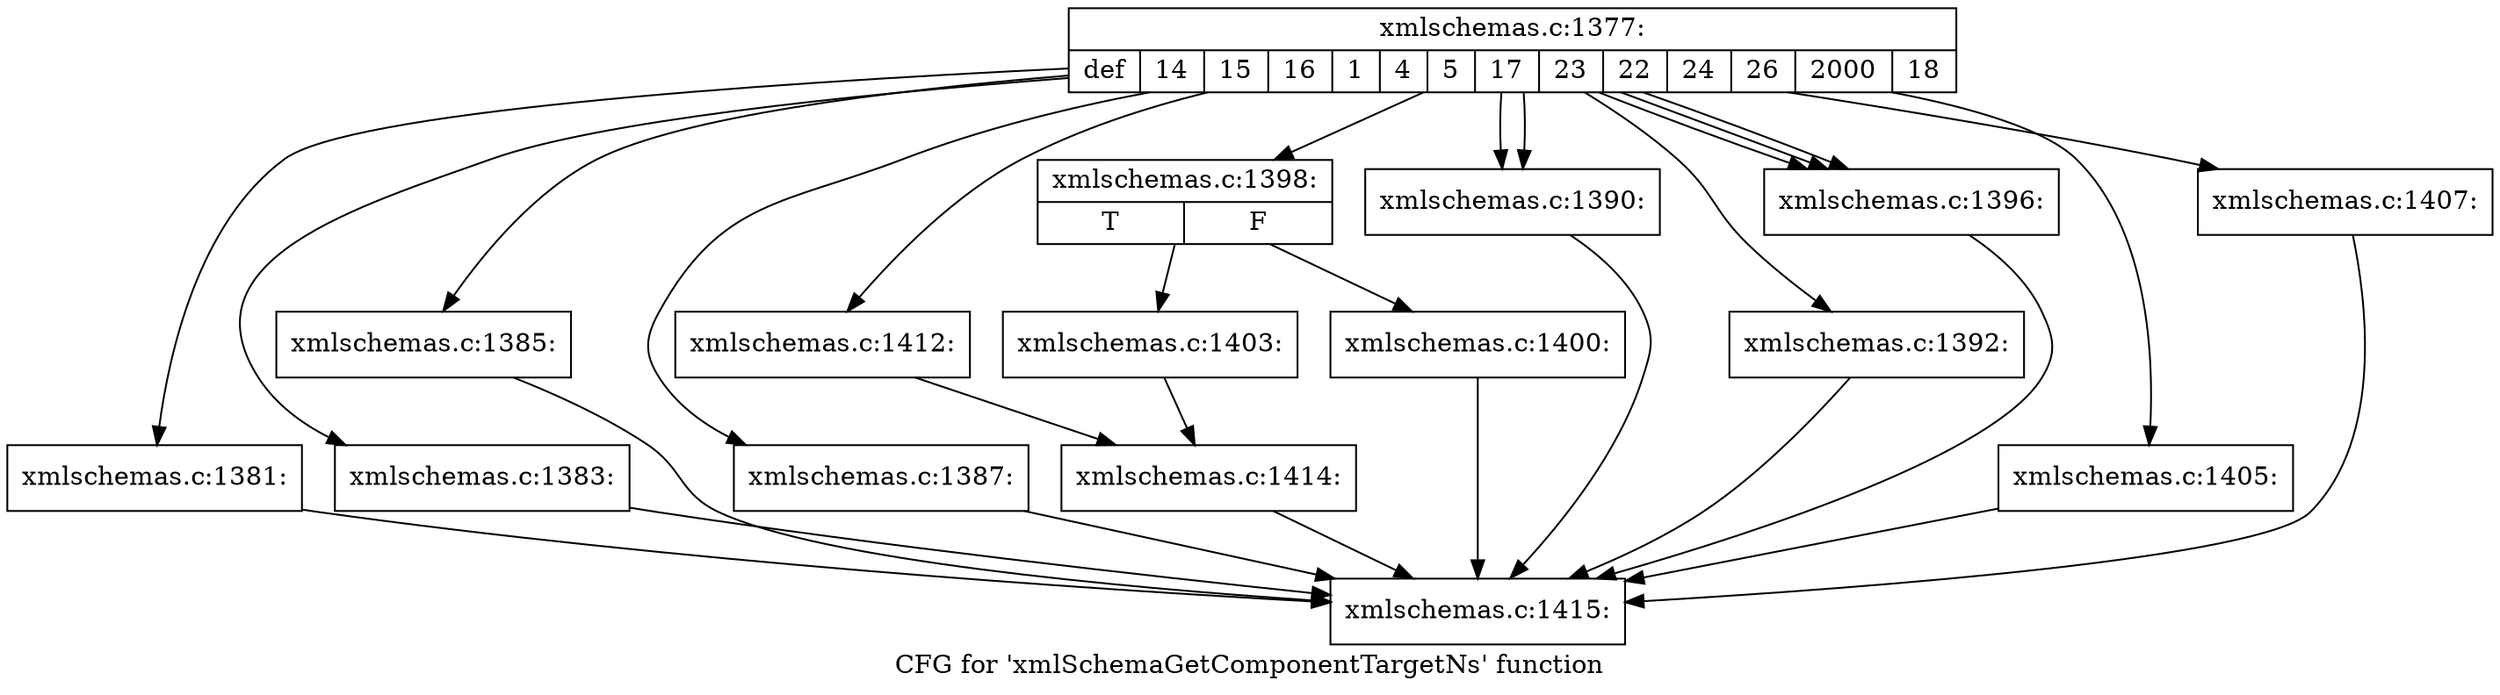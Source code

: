 digraph "CFG for 'xmlSchemaGetComponentTargetNs' function" {
	label="CFG for 'xmlSchemaGetComponentTargetNs' function";

	Node0x4bae0f0 [shape=record,label="{xmlschemas.c:1377:|{<s0>def|<s1>14|<s2>15|<s3>16|<s4>1|<s5>4|<s6>5|<s7>17|<s8>23|<s9>22|<s10>24|<s11>26|<s12>2000|<s13>18}}"];
	Node0x4bae0f0 -> Node0x4b0f540;
	Node0x4bae0f0 -> Node0x4b0f2a0;
	Node0x4bae0f0 -> Node0x4b0ecd0;
	Node0x4bae0f0 -> Node0x4b10470;
	Node0x4bae0f0 -> Node0x4b10820;
	Node0x4bae0f0 -> Node0x4b10bc0;
	Node0x4bae0f0 -> Node0x4b10bc0;
	Node0x4bae0f0 -> Node0x4b10f70;
	Node0x4bae0f0 -> Node0x4b11320;
	Node0x4bae0f0 -> Node0x4b11320;
	Node0x4bae0f0 -> Node0x4b11320;
	Node0x4bae0f0 -> Node0x4b116d0;
	Node0x4bae0f0 -> Node0x4b12590;
	Node0x4bae0f0 -> Node0x4b12940;
	Node0x4b0f2a0 [shape=record,label="{xmlschemas.c:1381:}"];
	Node0x4b0f2a0 -> Node0x4b0f6c0;
	Node0x4b0ecd0 [shape=record,label="{xmlschemas.c:1383:}"];
	Node0x4b0ecd0 -> Node0x4b0f6c0;
	Node0x4b10470 [shape=record,label="{xmlschemas.c:1385:}"];
	Node0x4b10470 -> Node0x4b0f6c0;
	Node0x4b10820 [shape=record,label="{xmlschemas.c:1387:}"];
	Node0x4b10820 -> Node0x4b0f6c0;
	Node0x4b10bc0 [shape=record,label="{xmlschemas.c:1390:}"];
	Node0x4b10bc0 -> Node0x4b0f6c0;
	Node0x4b10f70 [shape=record,label="{xmlschemas.c:1392:}"];
	Node0x4b10f70 -> Node0x4b0f6c0;
	Node0x4b11320 [shape=record,label="{xmlschemas.c:1396:}"];
	Node0x4b11320 -> Node0x4b0f6c0;
	Node0x4b116d0 [shape=record,label="{xmlschemas.c:1398:|{<s0>T|<s1>F}}"];
	Node0x4b116d0 -> Node0x4b0f050;
	Node0x4b116d0 -> Node0x4b0f0a0;
	Node0x4b0f050 [shape=record,label="{xmlschemas.c:1400:}"];
	Node0x4b0f050 -> Node0x4b0f6c0;
	Node0x4b0f0a0 [shape=record,label="{xmlschemas.c:1403:}"];
	Node0x4b0f0a0 -> Node0x4b0eeb0;
	Node0x4b12590 [shape=record,label="{xmlschemas.c:1405:}"];
	Node0x4b12590 -> Node0x4b0f6c0;
	Node0x4b12940 [shape=record,label="{xmlschemas.c:1407:}"];
	Node0x4b12940 -> Node0x4b0f6c0;
	Node0x4b0f540 [shape=record,label="{xmlschemas.c:1412:}"];
	Node0x4b0f540 -> Node0x4b0eeb0;
	Node0x4b0eeb0 [shape=record,label="{xmlschemas.c:1414:}"];
	Node0x4b0eeb0 -> Node0x4b0f6c0;
	Node0x4b0f6c0 [shape=record,label="{xmlschemas.c:1415:}"];
}
